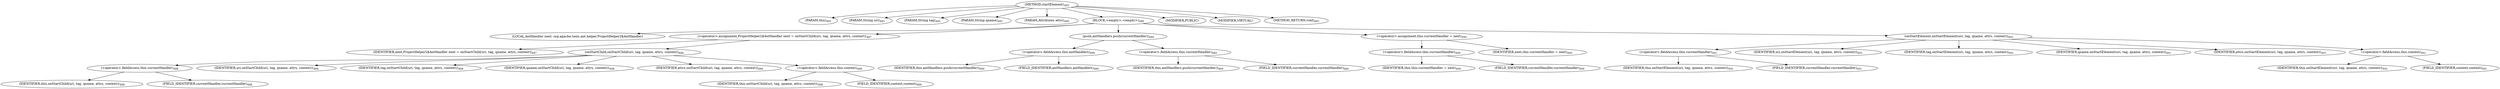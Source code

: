 digraph "startElement" {  
"935" [label = <(METHOD,startElement)<SUB>485</SUB>> ]
"936" [label = <(PARAM,this)<SUB>485</SUB>> ]
"937" [label = <(PARAM,String uri)<SUB>485</SUB>> ]
"938" [label = <(PARAM,String tag)<SUB>485</SUB>> ]
"939" [label = <(PARAM,String qname)<SUB>485</SUB>> ]
"940" [label = <(PARAM,Attributes attrs)<SUB>485</SUB>> ]
"941" [label = <(BLOCK,&lt;empty&gt;,&lt;empty&gt;)<SUB>486</SUB>> ]
"942" [label = <(LOCAL,AntHandler next: org.apache.tools.ant.helper.ProjectHelper2$AntHandler)> ]
"943" [label = <(&lt;operator&gt;.assignment,ProjectHelper2$AntHandler next = onStartChild(uri, tag, qname, attrs, context))<SUB>487</SUB>> ]
"944" [label = <(IDENTIFIER,next,ProjectHelper2$AntHandler next = onStartChild(uri, tag, qname, attrs, context))<SUB>487</SUB>> ]
"945" [label = <(onStartChild,onStartChild(uri, tag, qname, attrs, context))<SUB>488</SUB>> ]
"946" [label = <(&lt;operator&gt;.fieldAccess,this.currentHandler)<SUB>488</SUB>> ]
"947" [label = <(IDENTIFIER,this,onStartChild(uri, tag, qname, attrs, context))<SUB>488</SUB>> ]
"948" [label = <(FIELD_IDENTIFIER,currentHandler,currentHandler)<SUB>488</SUB>> ]
"949" [label = <(IDENTIFIER,uri,onStartChild(uri, tag, qname, attrs, context))<SUB>488</SUB>> ]
"950" [label = <(IDENTIFIER,tag,onStartChild(uri, tag, qname, attrs, context))<SUB>488</SUB>> ]
"951" [label = <(IDENTIFIER,qname,onStartChild(uri, tag, qname, attrs, context))<SUB>488</SUB>> ]
"952" [label = <(IDENTIFIER,attrs,onStartChild(uri, tag, qname, attrs, context))<SUB>488</SUB>> ]
"953" [label = <(&lt;operator&gt;.fieldAccess,this.context)<SUB>488</SUB>> ]
"954" [label = <(IDENTIFIER,this,onStartChild(uri, tag, qname, attrs, context))<SUB>488</SUB>> ]
"955" [label = <(FIELD_IDENTIFIER,context,context)<SUB>488</SUB>> ]
"956" [label = <(push,antHandlers.push(currentHandler))<SUB>489</SUB>> ]
"957" [label = <(&lt;operator&gt;.fieldAccess,this.antHandlers)<SUB>489</SUB>> ]
"958" [label = <(IDENTIFIER,this,antHandlers.push(currentHandler))<SUB>489</SUB>> ]
"959" [label = <(FIELD_IDENTIFIER,antHandlers,antHandlers)<SUB>489</SUB>> ]
"960" [label = <(&lt;operator&gt;.fieldAccess,this.currentHandler)<SUB>489</SUB>> ]
"961" [label = <(IDENTIFIER,this,antHandlers.push(currentHandler))<SUB>489</SUB>> ]
"962" [label = <(FIELD_IDENTIFIER,currentHandler,currentHandler)<SUB>489</SUB>> ]
"963" [label = <(&lt;operator&gt;.assignment,this.currentHandler = next)<SUB>490</SUB>> ]
"964" [label = <(&lt;operator&gt;.fieldAccess,this.currentHandler)<SUB>490</SUB>> ]
"965" [label = <(IDENTIFIER,this,this.currentHandler = next)<SUB>490</SUB>> ]
"966" [label = <(FIELD_IDENTIFIER,currentHandler,currentHandler)<SUB>490</SUB>> ]
"967" [label = <(IDENTIFIER,next,this.currentHandler = next)<SUB>490</SUB>> ]
"968" [label = <(onStartElement,onStartElement(uri, tag, qname, attrs, context))<SUB>491</SUB>> ]
"969" [label = <(&lt;operator&gt;.fieldAccess,this.currentHandler)<SUB>491</SUB>> ]
"970" [label = <(IDENTIFIER,this,onStartElement(uri, tag, qname, attrs, context))<SUB>491</SUB>> ]
"971" [label = <(FIELD_IDENTIFIER,currentHandler,currentHandler)<SUB>491</SUB>> ]
"972" [label = <(IDENTIFIER,uri,onStartElement(uri, tag, qname, attrs, context))<SUB>491</SUB>> ]
"973" [label = <(IDENTIFIER,tag,onStartElement(uri, tag, qname, attrs, context))<SUB>491</SUB>> ]
"974" [label = <(IDENTIFIER,qname,onStartElement(uri, tag, qname, attrs, context))<SUB>491</SUB>> ]
"975" [label = <(IDENTIFIER,attrs,onStartElement(uri, tag, qname, attrs, context))<SUB>491</SUB>> ]
"976" [label = <(&lt;operator&gt;.fieldAccess,this.context)<SUB>491</SUB>> ]
"977" [label = <(IDENTIFIER,this,onStartElement(uri, tag, qname, attrs, context))<SUB>491</SUB>> ]
"978" [label = <(FIELD_IDENTIFIER,context,context)<SUB>491</SUB>> ]
"979" [label = <(MODIFIER,PUBLIC)> ]
"980" [label = <(MODIFIER,VIRTUAL)> ]
"981" [label = <(METHOD_RETURN,void)<SUB>485</SUB>> ]
  "935" -> "936" 
  "935" -> "937" 
  "935" -> "938" 
  "935" -> "939" 
  "935" -> "940" 
  "935" -> "941" 
  "935" -> "979" 
  "935" -> "980" 
  "935" -> "981" 
  "941" -> "942" 
  "941" -> "943" 
  "941" -> "956" 
  "941" -> "963" 
  "941" -> "968" 
  "943" -> "944" 
  "943" -> "945" 
  "945" -> "946" 
  "945" -> "949" 
  "945" -> "950" 
  "945" -> "951" 
  "945" -> "952" 
  "945" -> "953" 
  "946" -> "947" 
  "946" -> "948" 
  "953" -> "954" 
  "953" -> "955" 
  "956" -> "957" 
  "956" -> "960" 
  "957" -> "958" 
  "957" -> "959" 
  "960" -> "961" 
  "960" -> "962" 
  "963" -> "964" 
  "963" -> "967" 
  "964" -> "965" 
  "964" -> "966" 
  "968" -> "969" 
  "968" -> "972" 
  "968" -> "973" 
  "968" -> "974" 
  "968" -> "975" 
  "968" -> "976" 
  "969" -> "970" 
  "969" -> "971" 
  "976" -> "977" 
  "976" -> "978" 
}
